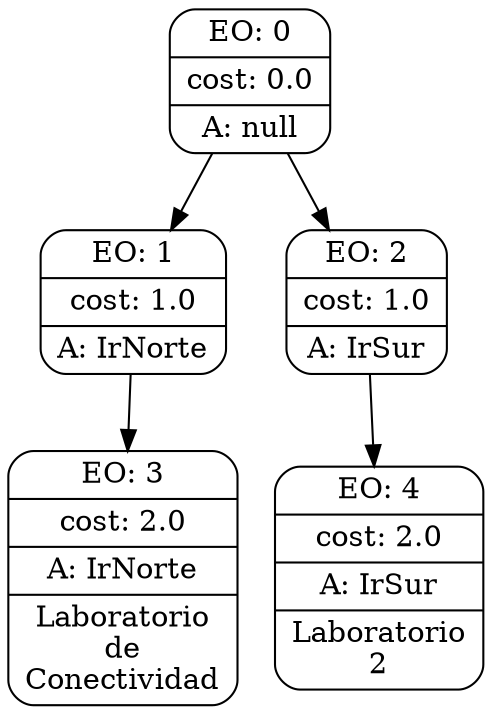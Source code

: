 digraph g {
node [shape = Mrecord];
nodo0[label="{EO: 0|cost: 0.0|A: null}"]
nodo1[label="{EO: 1|cost: 1.0|A: IrNorte}"]
nodo3[label="{EO: 3|cost: 2.0|A: IrNorte|Laboratorio\nde\nConectividad}"]

nodo1 -> nodo3;

nodo0 -> nodo1;
nodo2[label="{EO: 2|cost: 1.0|A: IrSur}"]
nodo4[label="{EO: 4|cost: 2.0|A: IrSur|Laboratorio\n2}"]

nodo2 -> nodo4;

nodo0 -> nodo2;


}
